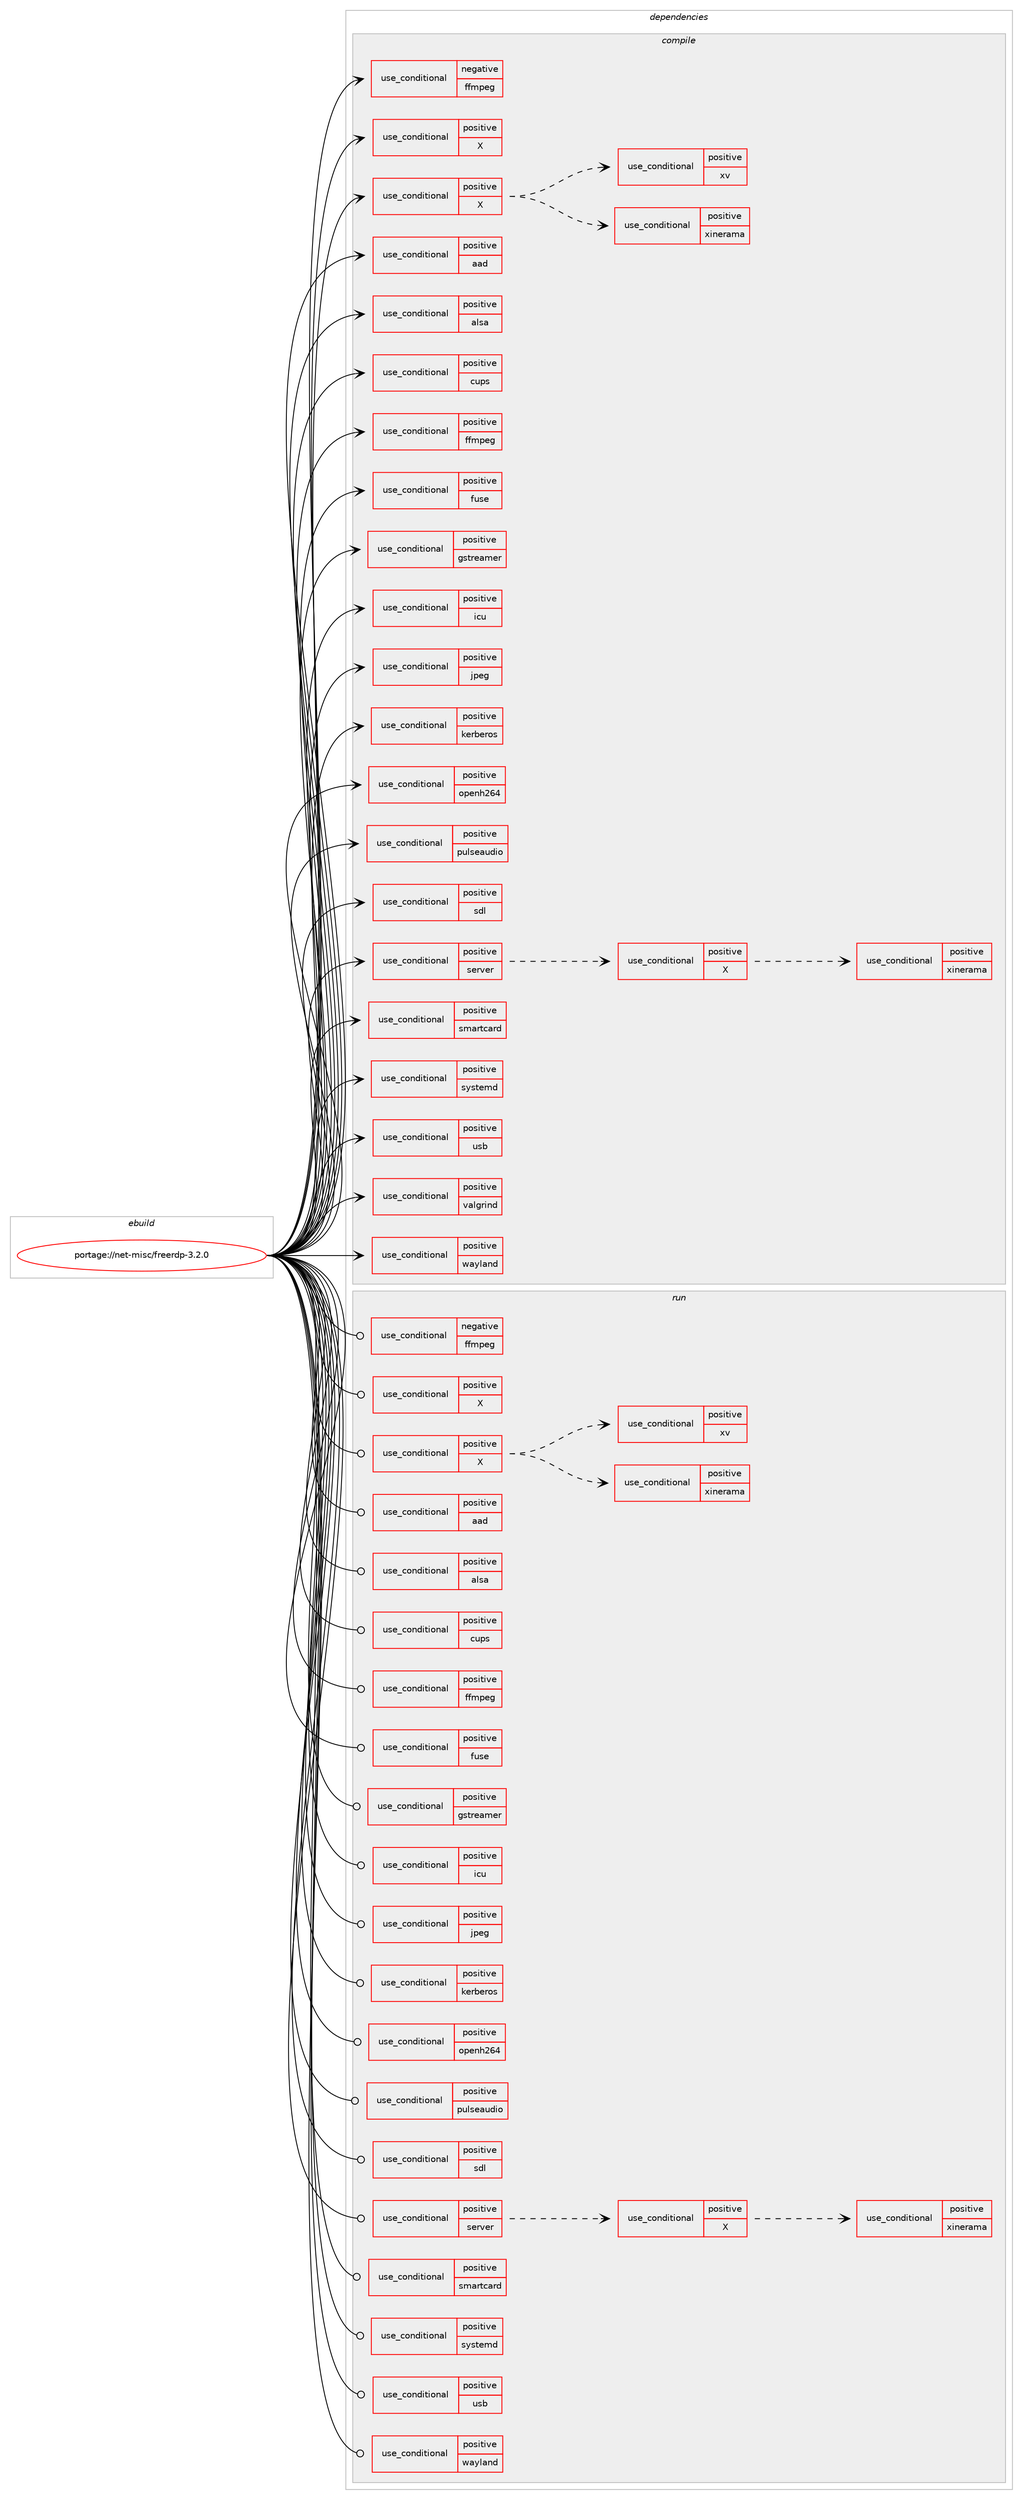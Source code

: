 digraph prolog {

# *************
# Graph options
# *************

newrank=true;
concentrate=true;
compound=true;
graph [rankdir=LR,fontname=Helvetica,fontsize=10,ranksep=1.5];#, ranksep=2.5, nodesep=0.2];
edge  [arrowhead=vee];
node  [fontname=Helvetica,fontsize=10];

# **********
# The ebuild
# **********

subgraph cluster_leftcol {
color=gray;
rank=same;
label=<<i>ebuild</i>>;
id [label="portage://net-misc/freerdp-3.2.0", color=red, width=4, href="../net-misc/freerdp-3.2.0.svg"];
}

# ****************
# The dependencies
# ****************

subgraph cluster_midcol {
color=gray;
label=<<i>dependencies</i>>;
subgraph cluster_compile {
fillcolor="#eeeeee";
style=filled;
label=<<i>compile</i>>;
subgraph cond4542 {
dependency6293 [label=<<TABLE BORDER="0" CELLBORDER="1" CELLSPACING="0" CELLPADDING="4"><TR><TD ROWSPAN="3" CELLPADDING="10">use_conditional</TD></TR><TR><TD>negative</TD></TR><TR><TD>ffmpeg</TD></TR></TABLE>>, shape=none, color=red];
# *** BEGIN UNKNOWN DEPENDENCY TYPE (TODO) ***
# dependency6293 -> package_dependency(portage://net-misc/freerdp-3.2.0,install,no,x11-libs,cairo,none,[,,],[slot(0),equal],[])
# *** END UNKNOWN DEPENDENCY TYPE (TODO) ***

}
id:e -> dependency6293:w [weight=20,style="solid",arrowhead="vee"];
subgraph cond4543 {
dependency6294 [label=<<TABLE BORDER="0" CELLBORDER="1" CELLSPACING="0" CELLPADDING="4"><TR><TD ROWSPAN="3" CELLPADDING="10">use_conditional</TD></TR><TR><TD>positive</TD></TR><TR><TD>X</TD></TR></TABLE>>, shape=none, color=red];
# *** BEGIN UNKNOWN DEPENDENCY TYPE (TODO) ***
# dependency6294 -> package_dependency(portage://net-misc/freerdp-3.2.0,install,no,x11-libs,libX11,none,[,,],[],[])
# *** END UNKNOWN DEPENDENCY TYPE (TODO) ***

# *** BEGIN UNKNOWN DEPENDENCY TYPE (TODO) ***
# dependency6294 -> package_dependency(portage://net-misc/freerdp-3.2.0,install,no,x11-libs,libxkbfile,none,[,,],[],[])
# *** END UNKNOWN DEPENDENCY TYPE (TODO) ***

}
id:e -> dependency6294:w [weight=20,style="solid",arrowhead="vee"];
subgraph cond4544 {
dependency6295 [label=<<TABLE BORDER="0" CELLBORDER="1" CELLSPACING="0" CELLPADDING="4"><TR><TD ROWSPAN="3" CELLPADDING="10">use_conditional</TD></TR><TR><TD>positive</TD></TR><TR><TD>X</TD></TR></TABLE>>, shape=none, color=red];
# *** BEGIN UNKNOWN DEPENDENCY TYPE (TODO) ***
# dependency6295 -> package_dependency(portage://net-misc/freerdp-3.2.0,install,no,x11-libs,libXcursor,none,[,,],[],[])
# *** END UNKNOWN DEPENDENCY TYPE (TODO) ***

# *** BEGIN UNKNOWN DEPENDENCY TYPE (TODO) ***
# dependency6295 -> package_dependency(portage://net-misc/freerdp-3.2.0,install,no,x11-libs,libXext,none,[,,],[],[])
# *** END UNKNOWN DEPENDENCY TYPE (TODO) ***

# *** BEGIN UNKNOWN DEPENDENCY TYPE (TODO) ***
# dependency6295 -> package_dependency(portage://net-misc/freerdp-3.2.0,install,no,x11-libs,libXi,none,[,,],[],[])
# *** END UNKNOWN DEPENDENCY TYPE (TODO) ***

# *** BEGIN UNKNOWN DEPENDENCY TYPE (TODO) ***
# dependency6295 -> package_dependency(portage://net-misc/freerdp-3.2.0,install,no,x11-libs,libXrender,none,[,,],[],[])
# *** END UNKNOWN DEPENDENCY TYPE (TODO) ***

subgraph cond4545 {
dependency6296 [label=<<TABLE BORDER="0" CELLBORDER="1" CELLSPACING="0" CELLPADDING="4"><TR><TD ROWSPAN="3" CELLPADDING="10">use_conditional</TD></TR><TR><TD>positive</TD></TR><TR><TD>xinerama</TD></TR></TABLE>>, shape=none, color=red];
# *** BEGIN UNKNOWN DEPENDENCY TYPE (TODO) ***
# dependency6296 -> package_dependency(portage://net-misc/freerdp-3.2.0,install,no,x11-libs,libXinerama,none,[,,],[],[])
# *** END UNKNOWN DEPENDENCY TYPE (TODO) ***

}
dependency6295:e -> dependency6296:w [weight=20,style="dashed",arrowhead="vee"];
subgraph cond4546 {
dependency6297 [label=<<TABLE BORDER="0" CELLBORDER="1" CELLSPACING="0" CELLPADDING="4"><TR><TD ROWSPAN="3" CELLPADDING="10">use_conditional</TD></TR><TR><TD>positive</TD></TR><TR><TD>xv</TD></TR></TABLE>>, shape=none, color=red];
# *** BEGIN UNKNOWN DEPENDENCY TYPE (TODO) ***
# dependency6297 -> package_dependency(portage://net-misc/freerdp-3.2.0,install,no,x11-libs,libXv,none,[,,],[],[])
# *** END UNKNOWN DEPENDENCY TYPE (TODO) ***

}
dependency6295:e -> dependency6297:w [weight=20,style="dashed",arrowhead="vee"];
}
id:e -> dependency6295:w [weight=20,style="solid",arrowhead="vee"];
subgraph cond4547 {
dependency6298 [label=<<TABLE BORDER="0" CELLBORDER="1" CELLSPACING="0" CELLPADDING="4"><TR><TD ROWSPAN="3" CELLPADDING="10">use_conditional</TD></TR><TR><TD>positive</TD></TR><TR><TD>aad</TD></TR></TABLE>>, shape=none, color=red];
# *** BEGIN UNKNOWN DEPENDENCY TYPE (TODO) ***
# dependency6298 -> package_dependency(portage://net-misc/freerdp-3.2.0,install,no,dev-libs,cJSON,none,[,,],[],[])
# *** END UNKNOWN DEPENDENCY TYPE (TODO) ***

}
id:e -> dependency6298:w [weight=20,style="solid",arrowhead="vee"];
subgraph cond4548 {
dependency6299 [label=<<TABLE BORDER="0" CELLBORDER="1" CELLSPACING="0" CELLPADDING="4"><TR><TD ROWSPAN="3" CELLPADDING="10">use_conditional</TD></TR><TR><TD>positive</TD></TR><TR><TD>alsa</TD></TR></TABLE>>, shape=none, color=red];
# *** BEGIN UNKNOWN DEPENDENCY TYPE (TODO) ***
# dependency6299 -> package_dependency(portage://net-misc/freerdp-3.2.0,install,no,media-libs,alsa-lib,none,[,,],[],[])
# *** END UNKNOWN DEPENDENCY TYPE (TODO) ***

}
id:e -> dependency6299:w [weight=20,style="solid",arrowhead="vee"];
subgraph cond4549 {
dependency6300 [label=<<TABLE BORDER="0" CELLBORDER="1" CELLSPACING="0" CELLPADDING="4"><TR><TD ROWSPAN="3" CELLPADDING="10">use_conditional</TD></TR><TR><TD>positive</TD></TR><TR><TD>cups</TD></TR></TABLE>>, shape=none, color=red];
# *** BEGIN UNKNOWN DEPENDENCY TYPE (TODO) ***
# dependency6300 -> package_dependency(portage://net-misc/freerdp-3.2.0,install,no,net-print,cups,none,[,,],[],[])
# *** END UNKNOWN DEPENDENCY TYPE (TODO) ***

}
id:e -> dependency6300:w [weight=20,style="solid",arrowhead="vee"];
subgraph cond4550 {
dependency6301 [label=<<TABLE BORDER="0" CELLBORDER="1" CELLSPACING="0" CELLPADDING="4"><TR><TD ROWSPAN="3" CELLPADDING="10">use_conditional</TD></TR><TR><TD>positive</TD></TR><TR><TD>ffmpeg</TD></TR></TABLE>>, shape=none, color=red];
# *** BEGIN UNKNOWN DEPENDENCY TYPE (TODO) ***
# dependency6301 -> package_dependency(portage://net-misc/freerdp-3.2.0,install,no,media-video,ffmpeg,none,[,,],[slot(0),equal],[])
# *** END UNKNOWN DEPENDENCY TYPE (TODO) ***

}
id:e -> dependency6301:w [weight=20,style="solid",arrowhead="vee"];
subgraph cond4551 {
dependency6302 [label=<<TABLE BORDER="0" CELLBORDER="1" CELLSPACING="0" CELLPADDING="4"><TR><TD ROWSPAN="3" CELLPADDING="10">use_conditional</TD></TR><TR><TD>positive</TD></TR><TR><TD>fuse</TD></TR></TABLE>>, shape=none, color=red];
# *** BEGIN UNKNOWN DEPENDENCY TYPE (TODO) ***
# dependency6302 -> package_dependency(portage://net-misc/freerdp-3.2.0,install,no,sys-fs,fuse,none,[,,],[slot(3)],[])
# *** END UNKNOWN DEPENDENCY TYPE (TODO) ***

}
id:e -> dependency6302:w [weight=20,style="solid",arrowhead="vee"];
subgraph cond4552 {
dependency6303 [label=<<TABLE BORDER="0" CELLBORDER="1" CELLSPACING="0" CELLPADDING="4"><TR><TD ROWSPAN="3" CELLPADDING="10">use_conditional</TD></TR><TR><TD>positive</TD></TR><TR><TD>gstreamer</TD></TR></TABLE>>, shape=none, color=red];
# *** BEGIN UNKNOWN DEPENDENCY TYPE (TODO) ***
# dependency6303 -> package_dependency(portage://net-misc/freerdp-3.2.0,install,no,media-libs,gstreamer,none,[,,],[slot(1.0)],[])
# *** END UNKNOWN DEPENDENCY TYPE (TODO) ***

# *** BEGIN UNKNOWN DEPENDENCY TYPE (TODO) ***
# dependency6303 -> package_dependency(portage://net-misc/freerdp-3.2.0,install,no,media-libs,gst-plugins-base,none,[,,],[slot(1.0)],[])
# *** END UNKNOWN DEPENDENCY TYPE (TODO) ***

# *** BEGIN UNKNOWN DEPENDENCY TYPE (TODO) ***
# dependency6303 -> package_dependency(portage://net-misc/freerdp-3.2.0,install,no,x11-libs,libXrandr,none,[,,],[],[])
# *** END UNKNOWN DEPENDENCY TYPE (TODO) ***

}
id:e -> dependency6303:w [weight=20,style="solid",arrowhead="vee"];
subgraph cond4553 {
dependency6304 [label=<<TABLE BORDER="0" CELLBORDER="1" CELLSPACING="0" CELLPADDING="4"><TR><TD ROWSPAN="3" CELLPADDING="10">use_conditional</TD></TR><TR><TD>positive</TD></TR><TR><TD>icu</TD></TR></TABLE>>, shape=none, color=red];
# *** BEGIN UNKNOWN DEPENDENCY TYPE (TODO) ***
# dependency6304 -> package_dependency(portage://net-misc/freerdp-3.2.0,install,no,dev-libs,icu,none,[,,],[slot(0),equal],[])
# *** END UNKNOWN DEPENDENCY TYPE (TODO) ***

}
id:e -> dependency6304:w [weight=20,style="solid",arrowhead="vee"];
subgraph cond4554 {
dependency6305 [label=<<TABLE BORDER="0" CELLBORDER="1" CELLSPACING="0" CELLPADDING="4"><TR><TD ROWSPAN="3" CELLPADDING="10">use_conditional</TD></TR><TR><TD>positive</TD></TR><TR><TD>jpeg</TD></TR></TABLE>>, shape=none, color=red];
# *** BEGIN UNKNOWN DEPENDENCY TYPE (TODO) ***
# dependency6305 -> package_dependency(portage://net-misc/freerdp-3.2.0,install,no,media-libs,libjpeg-turbo,none,[,,],[slot(0),equal],[])
# *** END UNKNOWN DEPENDENCY TYPE (TODO) ***

}
id:e -> dependency6305:w [weight=20,style="solid",arrowhead="vee"];
subgraph cond4555 {
dependency6306 [label=<<TABLE BORDER="0" CELLBORDER="1" CELLSPACING="0" CELLPADDING="4"><TR><TD ROWSPAN="3" CELLPADDING="10">use_conditional</TD></TR><TR><TD>positive</TD></TR><TR><TD>kerberos</TD></TR></TABLE>>, shape=none, color=red];
# *** BEGIN UNKNOWN DEPENDENCY TYPE (TODO) ***
# dependency6306 -> package_dependency(portage://net-misc/freerdp-3.2.0,install,no,virtual,krb5,none,[,,],[],[])
# *** END UNKNOWN DEPENDENCY TYPE (TODO) ***

}
id:e -> dependency6306:w [weight=20,style="solid",arrowhead="vee"];
subgraph cond4556 {
dependency6307 [label=<<TABLE BORDER="0" CELLBORDER="1" CELLSPACING="0" CELLPADDING="4"><TR><TD ROWSPAN="3" CELLPADDING="10">use_conditional</TD></TR><TR><TD>positive</TD></TR><TR><TD>openh264</TD></TR></TABLE>>, shape=none, color=red];
# *** BEGIN UNKNOWN DEPENDENCY TYPE (TODO) ***
# dependency6307 -> package_dependency(portage://net-misc/freerdp-3.2.0,install,no,media-libs,openh264,none,[,,],[slot(0),equal],[])
# *** END UNKNOWN DEPENDENCY TYPE (TODO) ***

}
id:e -> dependency6307:w [weight=20,style="solid",arrowhead="vee"];
subgraph cond4557 {
dependency6308 [label=<<TABLE BORDER="0" CELLBORDER="1" CELLSPACING="0" CELLPADDING="4"><TR><TD ROWSPAN="3" CELLPADDING="10">use_conditional</TD></TR><TR><TD>positive</TD></TR><TR><TD>pulseaudio</TD></TR></TABLE>>, shape=none, color=red];
# *** BEGIN UNKNOWN DEPENDENCY TYPE (TODO) ***
# dependency6308 -> package_dependency(portage://net-misc/freerdp-3.2.0,install,no,media-libs,libpulse,none,[,,],[],[])
# *** END UNKNOWN DEPENDENCY TYPE (TODO) ***

}
id:e -> dependency6308:w [weight=20,style="solid",arrowhead="vee"];
subgraph cond4558 {
dependency6309 [label=<<TABLE BORDER="0" CELLBORDER="1" CELLSPACING="0" CELLPADDING="4"><TR><TD ROWSPAN="3" CELLPADDING="10">use_conditional</TD></TR><TR><TD>positive</TD></TR><TR><TD>sdl</TD></TR></TABLE>>, shape=none, color=red];
# *** BEGIN UNKNOWN DEPENDENCY TYPE (TODO) ***
# dependency6309 -> package_dependency(portage://net-misc/freerdp-3.2.0,install,no,media-libs,libsdl2,none,[,,],[],[use(enable(haptic),positive),use(enable(joystick),positive),use(enable(sound),positive),use(enable(video),positive)])
# *** END UNKNOWN DEPENDENCY TYPE (TODO) ***

# *** BEGIN UNKNOWN DEPENDENCY TYPE (TODO) ***
# dependency6309 -> package_dependency(portage://net-misc/freerdp-3.2.0,install,no,media-libs,sdl2-ttf,none,[,,],[],[])
# *** END UNKNOWN DEPENDENCY TYPE (TODO) ***

}
id:e -> dependency6309:w [weight=20,style="solid",arrowhead="vee"];
subgraph cond4559 {
dependency6310 [label=<<TABLE BORDER="0" CELLBORDER="1" CELLSPACING="0" CELLPADDING="4"><TR><TD ROWSPAN="3" CELLPADDING="10">use_conditional</TD></TR><TR><TD>positive</TD></TR><TR><TD>server</TD></TR></TABLE>>, shape=none, color=red];
subgraph cond4560 {
dependency6311 [label=<<TABLE BORDER="0" CELLBORDER="1" CELLSPACING="0" CELLPADDING="4"><TR><TD ROWSPAN="3" CELLPADDING="10">use_conditional</TD></TR><TR><TD>positive</TD></TR><TR><TD>X</TD></TR></TABLE>>, shape=none, color=red];
# *** BEGIN UNKNOWN DEPENDENCY TYPE (TODO) ***
# dependency6311 -> package_dependency(portage://net-misc/freerdp-3.2.0,install,no,x11-libs,libXcursor,none,[,,],[],[])
# *** END UNKNOWN DEPENDENCY TYPE (TODO) ***

# *** BEGIN UNKNOWN DEPENDENCY TYPE (TODO) ***
# dependency6311 -> package_dependency(portage://net-misc/freerdp-3.2.0,install,no,x11-libs,libXdamage,none,[,,],[],[])
# *** END UNKNOWN DEPENDENCY TYPE (TODO) ***

# *** BEGIN UNKNOWN DEPENDENCY TYPE (TODO) ***
# dependency6311 -> package_dependency(portage://net-misc/freerdp-3.2.0,install,no,x11-libs,libXext,none,[,,],[],[])
# *** END UNKNOWN DEPENDENCY TYPE (TODO) ***

# *** BEGIN UNKNOWN DEPENDENCY TYPE (TODO) ***
# dependency6311 -> package_dependency(portage://net-misc/freerdp-3.2.0,install,no,x11-libs,libXfixes,none,[,,],[],[])
# *** END UNKNOWN DEPENDENCY TYPE (TODO) ***

# *** BEGIN UNKNOWN DEPENDENCY TYPE (TODO) ***
# dependency6311 -> package_dependency(portage://net-misc/freerdp-3.2.0,install,no,x11-libs,libXrandr,none,[,,],[],[])
# *** END UNKNOWN DEPENDENCY TYPE (TODO) ***

# *** BEGIN UNKNOWN DEPENDENCY TYPE (TODO) ***
# dependency6311 -> package_dependency(portage://net-misc/freerdp-3.2.0,install,no,x11-libs,libXtst,none,[,,],[],[])
# *** END UNKNOWN DEPENDENCY TYPE (TODO) ***

subgraph cond4561 {
dependency6312 [label=<<TABLE BORDER="0" CELLBORDER="1" CELLSPACING="0" CELLPADDING="4"><TR><TD ROWSPAN="3" CELLPADDING="10">use_conditional</TD></TR><TR><TD>positive</TD></TR><TR><TD>xinerama</TD></TR></TABLE>>, shape=none, color=red];
# *** BEGIN UNKNOWN DEPENDENCY TYPE (TODO) ***
# dependency6312 -> package_dependency(portage://net-misc/freerdp-3.2.0,install,no,x11-libs,libXinerama,none,[,,],[],[])
# *** END UNKNOWN DEPENDENCY TYPE (TODO) ***

}
dependency6311:e -> dependency6312:w [weight=20,style="dashed",arrowhead="vee"];
}
dependency6310:e -> dependency6311:w [weight=20,style="dashed",arrowhead="vee"];
}
id:e -> dependency6310:w [weight=20,style="solid",arrowhead="vee"];
subgraph cond4562 {
dependency6313 [label=<<TABLE BORDER="0" CELLBORDER="1" CELLSPACING="0" CELLPADDING="4"><TR><TD ROWSPAN="3" CELLPADDING="10">use_conditional</TD></TR><TR><TD>positive</TD></TR><TR><TD>smartcard</TD></TR></TABLE>>, shape=none, color=red];
# *** BEGIN UNKNOWN DEPENDENCY TYPE (TODO) ***
# dependency6313 -> package_dependency(portage://net-misc/freerdp-3.2.0,install,no,dev-libs,pkcs11-helper,none,[,,],[],[])
# *** END UNKNOWN DEPENDENCY TYPE (TODO) ***

# *** BEGIN UNKNOWN DEPENDENCY TYPE (TODO) ***
# dependency6313 -> package_dependency(portage://net-misc/freerdp-3.2.0,install,no,sys-apps,pcsc-lite,none,[,,],[],[])
# *** END UNKNOWN DEPENDENCY TYPE (TODO) ***

}
id:e -> dependency6313:w [weight=20,style="solid",arrowhead="vee"];
subgraph cond4563 {
dependency6314 [label=<<TABLE BORDER="0" CELLBORDER="1" CELLSPACING="0" CELLPADDING="4"><TR><TD ROWSPAN="3" CELLPADDING="10">use_conditional</TD></TR><TR><TD>positive</TD></TR><TR><TD>systemd</TD></TR></TABLE>>, shape=none, color=red];
# *** BEGIN UNKNOWN DEPENDENCY TYPE (TODO) ***
# dependency6314 -> package_dependency(portage://net-misc/freerdp-3.2.0,install,no,sys-apps,systemd,none,[,,],[slot(0),equal],[])
# *** END UNKNOWN DEPENDENCY TYPE (TODO) ***

}
id:e -> dependency6314:w [weight=20,style="solid",arrowhead="vee"];
subgraph cond4564 {
dependency6315 [label=<<TABLE BORDER="0" CELLBORDER="1" CELLSPACING="0" CELLPADDING="4"><TR><TD ROWSPAN="3" CELLPADDING="10">use_conditional</TD></TR><TR><TD>positive</TD></TR><TR><TD>usb</TD></TR></TABLE>>, shape=none, color=red];
# *** BEGIN UNKNOWN DEPENDENCY TYPE (TODO) ***
# dependency6315 -> package_dependency(portage://net-misc/freerdp-3.2.0,install,no,virtual,libudev,none,[,,],[slot(0),equal],[])
# *** END UNKNOWN DEPENDENCY TYPE (TODO) ***

# *** BEGIN UNKNOWN DEPENDENCY TYPE (TODO) ***
# dependency6315 -> package_dependency(portage://net-misc/freerdp-3.2.0,install,no,sys-apps,util-linux,none,[,,],[slot(0),equal],[])
# *** END UNKNOWN DEPENDENCY TYPE (TODO) ***

# *** BEGIN UNKNOWN DEPENDENCY TYPE (TODO) ***
# dependency6315 -> package_dependency(portage://net-misc/freerdp-3.2.0,install,no,dev-libs,dbus-glib,none,[,,],[slot(0),equal],[])
# *** END UNKNOWN DEPENDENCY TYPE (TODO) ***

# *** BEGIN UNKNOWN DEPENDENCY TYPE (TODO) ***
# dependency6315 -> package_dependency(portage://net-misc/freerdp-3.2.0,install,no,virtual,libusb,none,[,,],[slot(1),equal],[])
# *** END UNKNOWN DEPENDENCY TYPE (TODO) ***

}
id:e -> dependency6315:w [weight=20,style="solid",arrowhead="vee"];
subgraph cond4565 {
dependency6316 [label=<<TABLE BORDER="0" CELLBORDER="1" CELLSPACING="0" CELLPADDING="4"><TR><TD ROWSPAN="3" CELLPADDING="10">use_conditional</TD></TR><TR><TD>positive</TD></TR><TR><TD>valgrind</TD></TR></TABLE>>, shape=none, color=red];
# *** BEGIN UNKNOWN DEPENDENCY TYPE (TODO) ***
# dependency6316 -> package_dependency(portage://net-misc/freerdp-3.2.0,install,no,dev-debug,valgrind,none,[,,],[],[])
# *** END UNKNOWN DEPENDENCY TYPE (TODO) ***

}
id:e -> dependency6316:w [weight=20,style="solid",arrowhead="vee"];
subgraph cond4566 {
dependency6317 [label=<<TABLE BORDER="0" CELLBORDER="1" CELLSPACING="0" CELLPADDING="4"><TR><TD ROWSPAN="3" CELLPADDING="10">use_conditional</TD></TR><TR><TD>positive</TD></TR><TR><TD>wayland</TD></TR></TABLE>>, shape=none, color=red];
# *** BEGIN UNKNOWN DEPENDENCY TYPE (TODO) ***
# dependency6317 -> package_dependency(portage://net-misc/freerdp-3.2.0,install,no,dev-libs,wayland,none,[,,],[],[])
# *** END UNKNOWN DEPENDENCY TYPE (TODO) ***

# *** BEGIN UNKNOWN DEPENDENCY TYPE (TODO) ***
# dependency6317 -> package_dependency(portage://net-misc/freerdp-3.2.0,install,no,x11-libs,libxkbcommon,none,[,,],[],[])
# *** END UNKNOWN DEPENDENCY TYPE (TODO) ***

}
id:e -> dependency6317:w [weight=20,style="solid",arrowhead="vee"];
# *** BEGIN UNKNOWN DEPENDENCY TYPE (TODO) ***
# id -> package_dependency(portage://net-misc/freerdp-3.2.0,install,no,dev-libs,openssl,none,[,,],[slot(0),equal],[])
# *** END UNKNOWN DEPENDENCY TYPE (TODO) ***

# *** BEGIN UNKNOWN DEPENDENCY TYPE (TODO) ***
# id -> package_dependency(portage://net-misc/freerdp-3.2.0,install,no,sys-libs,zlib,none,[,,],[slot(0)],[])
# *** END UNKNOWN DEPENDENCY TYPE (TODO) ***

}
subgraph cluster_compileandrun {
fillcolor="#eeeeee";
style=filled;
label=<<i>compile and run</i>>;
}
subgraph cluster_run {
fillcolor="#eeeeee";
style=filled;
label=<<i>run</i>>;
subgraph cond4567 {
dependency6318 [label=<<TABLE BORDER="0" CELLBORDER="1" CELLSPACING="0" CELLPADDING="4"><TR><TD ROWSPAN="3" CELLPADDING="10">use_conditional</TD></TR><TR><TD>negative</TD></TR><TR><TD>ffmpeg</TD></TR></TABLE>>, shape=none, color=red];
# *** BEGIN UNKNOWN DEPENDENCY TYPE (TODO) ***
# dependency6318 -> package_dependency(portage://net-misc/freerdp-3.2.0,run,no,x11-libs,cairo,none,[,,],[slot(0),equal],[])
# *** END UNKNOWN DEPENDENCY TYPE (TODO) ***

}
id:e -> dependency6318:w [weight=20,style="solid",arrowhead="odot"];
subgraph cond4568 {
dependency6319 [label=<<TABLE BORDER="0" CELLBORDER="1" CELLSPACING="0" CELLPADDING="4"><TR><TD ROWSPAN="3" CELLPADDING="10">use_conditional</TD></TR><TR><TD>positive</TD></TR><TR><TD>X</TD></TR></TABLE>>, shape=none, color=red];
# *** BEGIN UNKNOWN DEPENDENCY TYPE (TODO) ***
# dependency6319 -> package_dependency(portage://net-misc/freerdp-3.2.0,run,no,x11-libs,libX11,none,[,,],[],[])
# *** END UNKNOWN DEPENDENCY TYPE (TODO) ***

# *** BEGIN UNKNOWN DEPENDENCY TYPE (TODO) ***
# dependency6319 -> package_dependency(portage://net-misc/freerdp-3.2.0,run,no,x11-libs,libxkbfile,none,[,,],[],[])
# *** END UNKNOWN DEPENDENCY TYPE (TODO) ***

}
id:e -> dependency6319:w [weight=20,style="solid",arrowhead="odot"];
subgraph cond4569 {
dependency6320 [label=<<TABLE BORDER="0" CELLBORDER="1" CELLSPACING="0" CELLPADDING="4"><TR><TD ROWSPAN="3" CELLPADDING="10">use_conditional</TD></TR><TR><TD>positive</TD></TR><TR><TD>X</TD></TR></TABLE>>, shape=none, color=red];
# *** BEGIN UNKNOWN DEPENDENCY TYPE (TODO) ***
# dependency6320 -> package_dependency(portage://net-misc/freerdp-3.2.0,run,no,x11-libs,libXcursor,none,[,,],[],[])
# *** END UNKNOWN DEPENDENCY TYPE (TODO) ***

# *** BEGIN UNKNOWN DEPENDENCY TYPE (TODO) ***
# dependency6320 -> package_dependency(portage://net-misc/freerdp-3.2.0,run,no,x11-libs,libXext,none,[,,],[],[])
# *** END UNKNOWN DEPENDENCY TYPE (TODO) ***

# *** BEGIN UNKNOWN DEPENDENCY TYPE (TODO) ***
# dependency6320 -> package_dependency(portage://net-misc/freerdp-3.2.0,run,no,x11-libs,libXi,none,[,,],[],[])
# *** END UNKNOWN DEPENDENCY TYPE (TODO) ***

# *** BEGIN UNKNOWN DEPENDENCY TYPE (TODO) ***
# dependency6320 -> package_dependency(portage://net-misc/freerdp-3.2.0,run,no,x11-libs,libXrender,none,[,,],[],[])
# *** END UNKNOWN DEPENDENCY TYPE (TODO) ***

subgraph cond4570 {
dependency6321 [label=<<TABLE BORDER="0" CELLBORDER="1" CELLSPACING="0" CELLPADDING="4"><TR><TD ROWSPAN="3" CELLPADDING="10">use_conditional</TD></TR><TR><TD>positive</TD></TR><TR><TD>xinerama</TD></TR></TABLE>>, shape=none, color=red];
# *** BEGIN UNKNOWN DEPENDENCY TYPE (TODO) ***
# dependency6321 -> package_dependency(portage://net-misc/freerdp-3.2.0,run,no,x11-libs,libXinerama,none,[,,],[],[])
# *** END UNKNOWN DEPENDENCY TYPE (TODO) ***

}
dependency6320:e -> dependency6321:w [weight=20,style="dashed",arrowhead="vee"];
subgraph cond4571 {
dependency6322 [label=<<TABLE BORDER="0" CELLBORDER="1" CELLSPACING="0" CELLPADDING="4"><TR><TD ROWSPAN="3" CELLPADDING="10">use_conditional</TD></TR><TR><TD>positive</TD></TR><TR><TD>xv</TD></TR></TABLE>>, shape=none, color=red];
# *** BEGIN UNKNOWN DEPENDENCY TYPE (TODO) ***
# dependency6322 -> package_dependency(portage://net-misc/freerdp-3.2.0,run,no,x11-libs,libXv,none,[,,],[],[])
# *** END UNKNOWN DEPENDENCY TYPE (TODO) ***

}
dependency6320:e -> dependency6322:w [weight=20,style="dashed",arrowhead="vee"];
}
id:e -> dependency6320:w [weight=20,style="solid",arrowhead="odot"];
subgraph cond4572 {
dependency6323 [label=<<TABLE BORDER="0" CELLBORDER="1" CELLSPACING="0" CELLPADDING="4"><TR><TD ROWSPAN="3" CELLPADDING="10">use_conditional</TD></TR><TR><TD>positive</TD></TR><TR><TD>aad</TD></TR></TABLE>>, shape=none, color=red];
# *** BEGIN UNKNOWN DEPENDENCY TYPE (TODO) ***
# dependency6323 -> package_dependency(portage://net-misc/freerdp-3.2.0,run,no,dev-libs,cJSON,none,[,,],[],[])
# *** END UNKNOWN DEPENDENCY TYPE (TODO) ***

}
id:e -> dependency6323:w [weight=20,style="solid",arrowhead="odot"];
subgraph cond4573 {
dependency6324 [label=<<TABLE BORDER="0" CELLBORDER="1" CELLSPACING="0" CELLPADDING="4"><TR><TD ROWSPAN="3" CELLPADDING="10">use_conditional</TD></TR><TR><TD>positive</TD></TR><TR><TD>alsa</TD></TR></TABLE>>, shape=none, color=red];
# *** BEGIN UNKNOWN DEPENDENCY TYPE (TODO) ***
# dependency6324 -> package_dependency(portage://net-misc/freerdp-3.2.0,run,no,media-libs,alsa-lib,none,[,,],[],[])
# *** END UNKNOWN DEPENDENCY TYPE (TODO) ***

}
id:e -> dependency6324:w [weight=20,style="solid",arrowhead="odot"];
subgraph cond4574 {
dependency6325 [label=<<TABLE BORDER="0" CELLBORDER="1" CELLSPACING="0" CELLPADDING="4"><TR><TD ROWSPAN="3" CELLPADDING="10">use_conditional</TD></TR><TR><TD>positive</TD></TR><TR><TD>cups</TD></TR></TABLE>>, shape=none, color=red];
# *** BEGIN UNKNOWN DEPENDENCY TYPE (TODO) ***
# dependency6325 -> package_dependency(portage://net-misc/freerdp-3.2.0,run,no,net-print,cups,none,[,,],[],[])
# *** END UNKNOWN DEPENDENCY TYPE (TODO) ***

}
id:e -> dependency6325:w [weight=20,style="solid",arrowhead="odot"];
subgraph cond4575 {
dependency6326 [label=<<TABLE BORDER="0" CELLBORDER="1" CELLSPACING="0" CELLPADDING="4"><TR><TD ROWSPAN="3" CELLPADDING="10">use_conditional</TD></TR><TR><TD>positive</TD></TR><TR><TD>ffmpeg</TD></TR></TABLE>>, shape=none, color=red];
# *** BEGIN UNKNOWN DEPENDENCY TYPE (TODO) ***
# dependency6326 -> package_dependency(portage://net-misc/freerdp-3.2.0,run,no,media-video,ffmpeg,none,[,,],[slot(0),equal],[])
# *** END UNKNOWN DEPENDENCY TYPE (TODO) ***

}
id:e -> dependency6326:w [weight=20,style="solid",arrowhead="odot"];
subgraph cond4576 {
dependency6327 [label=<<TABLE BORDER="0" CELLBORDER="1" CELLSPACING="0" CELLPADDING="4"><TR><TD ROWSPAN="3" CELLPADDING="10">use_conditional</TD></TR><TR><TD>positive</TD></TR><TR><TD>fuse</TD></TR></TABLE>>, shape=none, color=red];
# *** BEGIN UNKNOWN DEPENDENCY TYPE (TODO) ***
# dependency6327 -> package_dependency(portage://net-misc/freerdp-3.2.0,run,no,sys-fs,fuse,none,[,,],[slot(3)],[])
# *** END UNKNOWN DEPENDENCY TYPE (TODO) ***

}
id:e -> dependency6327:w [weight=20,style="solid",arrowhead="odot"];
subgraph cond4577 {
dependency6328 [label=<<TABLE BORDER="0" CELLBORDER="1" CELLSPACING="0" CELLPADDING="4"><TR><TD ROWSPAN="3" CELLPADDING="10">use_conditional</TD></TR><TR><TD>positive</TD></TR><TR><TD>gstreamer</TD></TR></TABLE>>, shape=none, color=red];
# *** BEGIN UNKNOWN DEPENDENCY TYPE (TODO) ***
# dependency6328 -> package_dependency(portage://net-misc/freerdp-3.2.0,run,no,media-libs,gstreamer,none,[,,],[slot(1.0)],[])
# *** END UNKNOWN DEPENDENCY TYPE (TODO) ***

# *** BEGIN UNKNOWN DEPENDENCY TYPE (TODO) ***
# dependency6328 -> package_dependency(portage://net-misc/freerdp-3.2.0,run,no,media-libs,gst-plugins-base,none,[,,],[slot(1.0)],[])
# *** END UNKNOWN DEPENDENCY TYPE (TODO) ***

# *** BEGIN UNKNOWN DEPENDENCY TYPE (TODO) ***
# dependency6328 -> package_dependency(portage://net-misc/freerdp-3.2.0,run,no,x11-libs,libXrandr,none,[,,],[],[])
# *** END UNKNOWN DEPENDENCY TYPE (TODO) ***

}
id:e -> dependency6328:w [weight=20,style="solid",arrowhead="odot"];
subgraph cond4578 {
dependency6329 [label=<<TABLE BORDER="0" CELLBORDER="1" CELLSPACING="0" CELLPADDING="4"><TR><TD ROWSPAN="3" CELLPADDING="10">use_conditional</TD></TR><TR><TD>positive</TD></TR><TR><TD>icu</TD></TR></TABLE>>, shape=none, color=red];
# *** BEGIN UNKNOWN DEPENDENCY TYPE (TODO) ***
# dependency6329 -> package_dependency(portage://net-misc/freerdp-3.2.0,run,no,dev-libs,icu,none,[,,],[slot(0),equal],[])
# *** END UNKNOWN DEPENDENCY TYPE (TODO) ***

}
id:e -> dependency6329:w [weight=20,style="solid",arrowhead="odot"];
subgraph cond4579 {
dependency6330 [label=<<TABLE BORDER="0" CELLBORDER="1" CELLSPACING="0" CELLPADDING="4"><TR><TD ROWSPAN="3" CELLPADDING="10">use_conditional</TD></TR><TR><TD>positive</TD></TR><TR><TD>jpeg</TD></TR></TABLE>>, shape=none, color=red];
# *** BEGIN UNKNOWN DEPENDENCY TYPE (TODO) ***
# dependency6330 -> package_dependency(portage://net-misc/freerdp-3.2.0,run,no,media-libs,libjpeg-turbo,none,[,,],[slot(0),equal],[])
# *** END UNKNOWN DEPENDENCY TYPE (TODO) ***

}
id:e -> dependency6330:w [weight=20,style="solid",arrowhead="odot"];
subgraph cond4580 {
dependency6331 [label=<<TABLE BORDER="0" CELLBORDER="1" CELLSPACING="0" CELLPADDING="4"><TR><TD ROWSPAN="3" CELLPADDING="10">use_conditional</TD></TR><TR><TD>positive</TD></TR><TR><TD>kerberos</TD></TR></TABLE>>, shape=none, color=red];
# *** BEGIN UNKNOWN DEPENDENCY TYPE (TODO) ***
# dependency6331 -> package_dependency(portage://net-misc/freerdp-3.2.0,run,no,virtual,krb5,none,[,,],[],[])
# *** END UNKNOWN DEPENDENCY TYPE (TODO) ***

}
id:e -> dependency6331:w [weight=20,style="solid",arrowhead="odot"];
subgraph cond4581 {
dependency6332 [label=<<TABLE BORDER="0" CELLBORDER="1" CELLSPACING="0" CELLPADDING="4"><TR><TD ROWSPAN="3" CELLPADDING="10">use_conditional</TD></TR><TR><TD>positive</TD></TR><TR><TD>openh264</TD></TR></TABLE>>, shape=none, color=red];
# *** BEGIN UNKNOWN DEPENDENCY TYPE (TODO) ***
# dependency6332 -> package_dependency(portage://net-misc/freerdp-3.2.0,run,no,media-libs,openh264,none,[,,],[slot(0),equal],[])
# *** END UNKNOWN DEPENDENCY TYPE (TODO) ***

}
id:e -> dependency6332:w [weight=20,style="solid",arrowhead="odot"];
subgraph cond4582 {
dependency6333 [label=<<TABLE BORDER="0" CELLBORDER="1" CELLSPACING="0" CELLPADDING="4"><TR><TD ROWSPAN="3" CELLPADDING="10">use_conditional</TD></TR><TR><TD>positive</TD></TR><TR><TD>pulseaudio</TD></TR></TABLE>>, shape=none, color=red];
# *** BEGIN UNKNOWN DEPENDENCY TYPE (TODO) ***
# dependency6333 -> package_dependency(portage://net-misc/freerdp-3.2.0,run,no,media-libs,libpulse,none,[,,],[],[])
# *** END UNKNOWN DEPENDENCY TYPE (TODO) ***

}
id:e -> dependency6333:w [weight=20,style="solid",arrowhead="odot"];
subgraph cond4583 {
dependency6334 [label=<<TABLE BORDER="0" CELLBORDER="1" CELLSPACING="0" CELLPADDING="4"><TR><TD ROWSPAN="3" CELLPADDING="10">use_conditional</TD></TR><TR><TD>positive</TD></TR><TR><TD>sdl</TD></TR></TABLE>>, shape=none, color=red];
# *** BEGIN UNKNOWN DEPENDENCY TYPE (TODO) ***
# dependency6334 -> package_dependency(portage://net-misc/freerdp-3.2.0,run,no,media-libs,libsdl2,none,[,,],[],[use(enable(haptic),positive),use(enable(joystick),positive),use(enable(sound),positive),use(enable(video),positive)])
# *** END UNKNOWN DEPENDENCY TYPE (TODO) ***

# *** BEGIN UNKNOWN DEPENDENCY TYPE (TODO) ***
# dependency6334 -> package_dependency(portage://net-misc/freerdp-3.2.0,run,no,media-libs,sdl2-ttf,none,[,,],[],[])
# *** END UNKNOWN DEPENDENCY TYPE (TODO) ***

}
id:e -> dependency6334:w [weight=20,style="solid",arrowhead="odot"];
subgraph cond4584 {
dependency6335 [label=<<TABLE BORDER="0" CELLBORDER="1" CELLSPACING="0" CELLPADDING="4"><TR><TD ROWSPAN="3" CELLPADDING="10">use_conditional</TD></TR><TR><TD>positive</TD></TR><TR><TD>server</TD></TR></TABLE>>, shape=none, color=red];
subgraph cond4585 {
dependency6336 [label=<<TABLE BORDER="0" CELLBORDER="1" CELLSPACING="0" CELLPADDING="4"><TR><TD ROWSPAN="3" CELLPADDING="10">use_conditional</TD></TR><TR><TD>positive</TD></TR><TR><TD>X</TD></TR></TABLE>>, shape=none, color=red];
# *** BEGIN UNKNOWN DEPENDENCY TYPE (TODO) ***
# dependency6336 -> package_dependency(portage://net-misc/freerdp-3.2.0,run,no,x11-libs,libXcursor,none,[,,],[],[])
# *** END UNKNOWN DEPENDENCY TYPE (TODO) ***

# *** BEGIN UNKNOWN DEPENDENCY TYPE (TODO) ***
# dependency6336 -> package_dependency(portage://net-misc/freerdp-3.2.0,run,no,x11-libs,libXdamage,none,[,,],[],[])
# *** END UNKNOWN DEPENDENCY TYPE (TODO) ***

# *** BEGIN UNKNOWN DEPENDENCY TYPE (TODO) ***
# dependency6336 -> package_dependency(portage://net-misc/freerdp-3.2.0,run,no,x11-libs,libXext,none,[,,],[],[])
# *** END UNKNOWN DEPENDENCY TYPE (TODO) ***

# *** BEGIN UNKNOWN DEPENDENCY TYPE (TODO) ***
# dependency6336 -> package_dependency(portage://net-misc/freerdp-3.2.0,run,no,x11-libs,libXfixes,none,[,,],[],[])
# *** END UNKNOWN DEPENDENCY TYPE (TODO) ***

# *** BEGIN UNKNOWN DEPENDENCY TYPE (TODO) ***
# dependency6336 -> package_dependency(portage://net-misc/freerdp-3.2.0,run,no,x11-libs,libXrandr,none,[,,],[],[])
# *** END UNKNOWN DEPENDENCY TYPE (TODO) ***

# *** BEGIN UNKNOWN DEPENDENCY TYPE (TODO) ***
# dependency6336 -> package_dependency(portage://net-misc/freerdp-3.2.0,run,no,x11-libs,libXtst,none,[,,],[],[])
# *** END UNKNOWN DEPENDENCY TYPE (TODO) ***

subgraph cond4586 {
dependency6337 [label=<<TABLE BORDER="0" CELLBORDER="1" CELLSPACING="0" CELLPADDING="4"><TR><TD ROWSPAN="3" CELLPADDING="10">use_conditional</TD></TR><TR><TD>positive</TD></TR><TR><TD>xinerama</TD></TR></TABLE>>, shape=none, color=red];
# *** BEGIN UNKNOWN DEPENDENCY TYPE (TODO) ***
# dependency6337 -> package_dependency(portage://net-misc/freerdp-3.2.0,run,no,x11-libs,libXinerama,none,[,,],[],[])
# *** END UNKNOWN DEPENDENCY TYPE (TODO) ***

}
dependency6336:e -> dependency6337:w [weight=20,style="dashed",arrowhead="vee"];
}
dependency6335:e -> dependency6336:w [weight=20,style="dashed",arrowhead="vee"];
}
id:e -> dependency6335:w [weight=20,style="solid",arrowhead="odot"];
subgraph cond4587 {
dependency6338 [label=<<TABLE BORDER="0" CELLBORDER="1" CELLSPACING="0" CELLPADDING="4"><TR><TD ROWSPAN="3" CELLPADDING="10">use_conditional</TD></TR><TR><TD>positive</TD></TR><TR><TD>smartcard</TD></TR></TABLE>>, shape=none, color=red];
# *** BEGIN UNKNOWN DEPENDENCY TYPE (TODO) ***
# dependency6338 -> package_dependency(portage://net-misc/freerdp-3.2.0,run,no,dev-libs,pkcs11-helper,none,[,,],[],[])
# *** END UNKNOWN DEPENDENCY TYPE (TODO) ***

# *** BEGIN UNKNOWN DEPENDENCY TYPE (TODO) ***
# dependency6338 -> package_dependency(portage://net-misc/freerdp-3.2.0,run,no,sys-apps,pcsc-lite,none,[,,],[],[])
# *** END UNKNOWN DEPENDENCY TYPE (TODO) ***

}
id:e -> dependency6338:w [weight=20,style="solid",arrowhead="odot"];
subgraph cond4588 {
dependency6339 [label=<<TABLE BORDER="0" CELLBORDER="1" CELLSPACING="0" CELLPADDING="4"><TR><TD ROWSPAN="3" CELLPADDING="10">use_conditional</TD></TR><TR><TD>positive</TD></TR><TR><TD>systemd</TD></TR></TABLE>>, shape=none, color=red];
# *** BEGIN UNKNOWN DEPENDENCY TYPE (TODO) ***
# dependency6339 -> package_dependency(portage://net-misc/freerdp-3.2.0,run,no,sys-apps,systemd,none,[,,],[slot(0),equal],[])
# *** END UNKNOWN DEPENDENCY TYPE (TODO) ***

}
id:e -> dependency6339:w [weight=20,style="solid",arrowhead="odot"];
subgraph cond4589 {
dependency6340 [label=<<TABLE BORDER="0" CELLBORDER="1" CELLSPACING="0" CELLPADDING="4"><TR><TD ROWSPAN="3" CELLPADDING="10">use_conditional</TD></TR><TR><TD>positive</TD></TR><TR><TD>usb</TD></TR></TABLE>>, shape=none, color=red];
# *** BEGIN UNKNOWN DEPENDENCY TYPE (TODO) ***
# dependency6340 -> package_dependency(portage://net-misc/freerdp-3.2.0,run,no,virtual,libudev,none,[,,],[slot(0),equal],[])
# *** END UNKNOWN DEPENDENCY TYPE (TODO) ***

# *** BEGIN UNKNOWN DEPENDENCY TYPE (TODO) ***
# dependency6340 -> package_dependency(portage://net-misc/freerdp-3.2.0,run,no,sys-apps,util-linux,none,[,,],[slot(0),equal],[])
# *** END UNKNOWN DEPENDENCY TYPE (TODO) ***

# *** BEGIN UNKNOWN DEPENDENCY TYPE (TODO) ***
# dependency6340 -> package_dependency(portage://net-misc/freerdp-3.2.0,run,no,dev-libs,dbus-glib,none,[,,],[slot(0),equal],[])
# *** END UNKNOWN DEPENDENCY TYPE (TODO) ***

# *** BEGIN UNKNOWN DEPENDENCY TYPE (TODO) ***
# dependency6340 -> package_dependency(portage://net-misc/freerdp-3.2.0,run,no,virtual,libusb,none,[,,],[slot(1),equal],[])
# *** END UNKNOWN DEPENDENCY TYPE (TODO) ***

}
id:e -> dependency6340:w [weight=20,style="solid",arrowhead="odot"];
subgraph cond4590 {
dependency6341 [label=<<TABLE BORDER="0" CELLBORDER="1" CELLSPACING="0" CELLPADDING="4"><TR><TD ROWSPAN="3" CELLPADDING="10">use_conditional</TD></TR><TR><TD>positive</TD></TR><TR><TD>wayland</TD></TR></TABLE>>, shape=none, color=red];
# *** BEGIN UNKNOWN DEPENDENCY TYPE (TODO) ***
# dependency6341 -> package_dependency(portage://net-misc/freerdp-3.2.0,run,no,dev-libs,wayland,none,[,,],[],[])
# *** END UNKNOWN DEPENDENCY TYPE (TODO) ***

# *** BEGIN UNKNOWN DEPENDENCY TYPE (TODO) ***
# dependency6341 -> package_dependency(portage://net-misc/freerdp-3.2.0,run,no,x11-libs,libxkbcommon,none,[,,],[],[])
# *** END UNKNOWN DEPENDENCY TYPE (TODO) ***

}
id:e -> dependency6341:w [weight=20,style="solid",arrowhead="odot"];
# *** BEGIN UNKNOWN DEPENDENCY TYPE (TODO) ***
# id -> package_dependency(portage://net-misc/freerdp-3.2.0,run,no,dev-libs,openssl,none,[,,],[slot(0),equal],[])
# *** END UNKNOWN DEPENDENCY TYPE (TODO) ***

# *** BEGIN UNKNOWN DEPENDENCY TYPE (TODO) ***
# id -> package_dependency(portage://net-misc/freerdp-3.2.0,run,no,sys-libs,zlib,none,[,,],[slot(0)],[])
# *** END UNKNOWN DEPENDENCY TYPE (TODO) ***

}
}

# **************
# The candidates
# **************

subgraph cluster_choices {
rank=same;
color=gray;
label=<<i>candidates</i>>;

}

}
